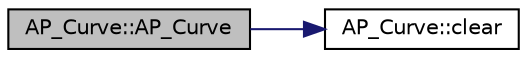 digraph "AP_Curve::AP_Curve"
{
 // INTERACTIVE_SVG=YES
  edge [fontname="Helvetica",fontsize="10",labelfontname="Helvetica",labelfontsize="10"];
  node [fontname="Helvetica",fontsize="10",shape=record];
  rankdir="LR";
  Node1 [label="AP_Curve::AP_Curve",height=0.2,width=0.4,color="black", fillcolor="grey75", style="filled" fontcolor="black"];
  Node1 -> Node2 [color="midnightblue",fontsize="10",style="solid",fontname="Helvetica"];
  Node2 [label="AP_Curve::clear",height=0.2,width=0.4,color="black", fillcolor="white", style="filled",URL="$classAP__Curve.html#a57b00958d08fc961727ae3bb8aa40da4"];
}
